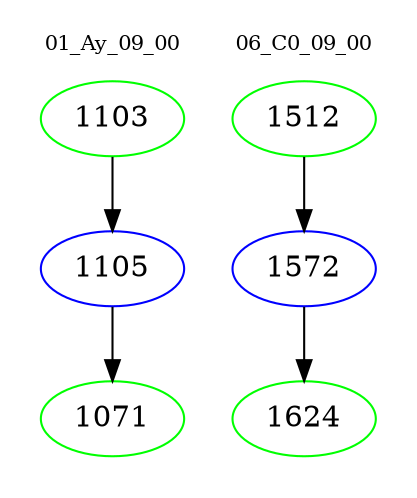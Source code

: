digraph{
subgraph cluster_0 {
color = white
label = "01_Ay_09_00";
fontsize=10;
T0_1103 [label="1103", color="green"]
T0_1103 -> T0_1105 [color="black"]
T0_1105 [label="1105", color="blue"]
T0_1105 -> T0_1071 [color="black"]
T0_1071 [label="1071", color="green"]
}
subgraph cluster_1 {
color = white
label = "06_C0_09_00";
fontsize=10;
T1_1512 [label="1512", color="green"]
T1_1512 -> T1_1572 [color="black"]
T1_1572 [label="1572", color="blue"]
T1_1572 -> T1_1624 [color="black"]
T1_1624 [label="1624", color="green"]
}
}
